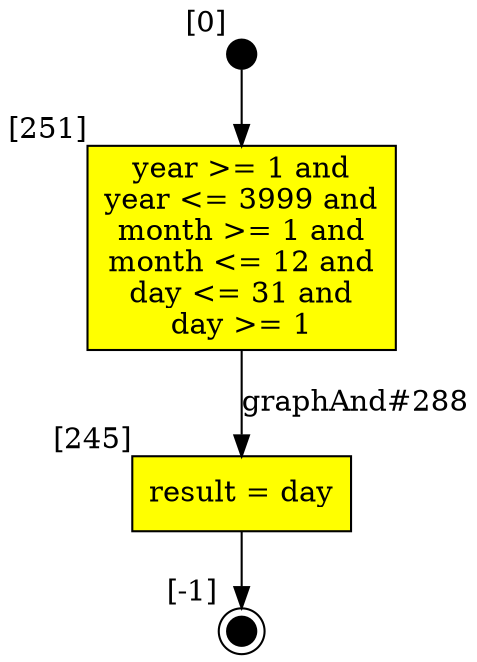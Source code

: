 digraph CLG {
  245 [shape="box", label="result = day", style=filled, fillcolor=yellow, xlabel="[245]"];
  246 [style=filled, fillcolor=black, shape="doublecircle", label="", fixedsize=true, width=.2, height=.2, xlabel="[-1]"];
  250 [style=filled, fillcolor=black, shape="circle", label="", fixedsize=true, width=.2, height=.2, xlabel="[0]"];
  251 [shape="box", label="year >= 1 and
year <= 3999 and
month >= 1 and
month <= 12 and
day <= 31 and
day >= 1
", style=filled, fillcolor=yellow, xlabel="[251]"];
  251 -> 245[label="graphAnd#288"];
  245 -> 246;
  250 -> 251;
}

